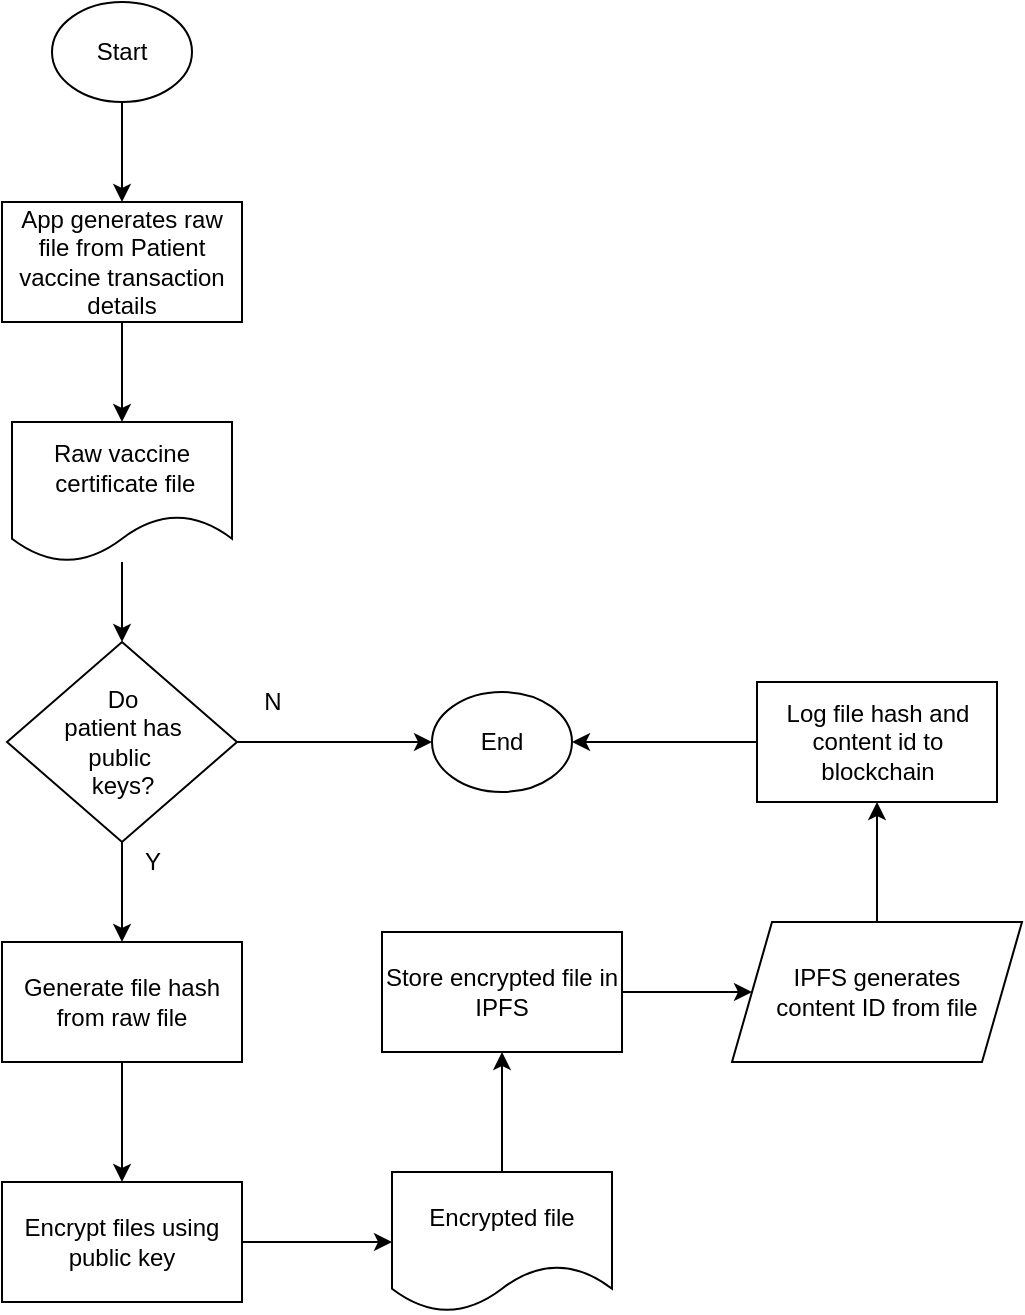 <mxfile version="17.4.5" type="device"><diagram id="o0j1yHbec-DYVS0Rd8QM" name="Page-1"><mxGraphModel dx="960" dy="553" grid="1" gridSize="10" guides="1" tooltips="1" connect="1" arrows="1" fold="1" page="1" pageScale="1" pageWidth="850" pageHeight="1100" math="0" shadow="0"><root><mxCell id="0"/><mxCell id="1" parent="0"/><mxCell id="2mTRyAT1gNRmJDLfIT5t-14" value="" style="edgeStyle=orthogonalEdgeStyle;rounded=0;orthogonalLoop=1;jettySize=auto;html=1;" edge="1" parent="1" source="2mTRyAT1gNRmJDLfIT5t-1" target="2mTRyAT1gNRmJDLfIT5t-4"><mxGeometry relative="1" as="geometry"/></mxCell><mxCell id="2mTRyAT1gNRmJDLfIT5t-1" value="Start" style="ellipse;whiteSpace=wrap;html=1;" vertex="1" parent="1"><mxGeometry x="130" y="100" width="70" height="50" as="geometry"/></mxCell><mxCell id="2mTRyAT1gNRmJDLfIT5t-25" value="" style="edgeStyle=orthogonalEdgeStyle;rounded=0;orthogonalLoop=1;jettySize=auto;html=1;" edge="1" parent="1" source="2mTRyAT1gNRmJDLfIT5t-2" target="2mTRyAT1gNRmJDLfIT5t-5"><mxGeometry relative="1" as="geometry"/></mxCell><mxCell id="2mTRyAT1gNRmJDLfIT5t-2" value="Raw vaccine&lt;br&gt;&amp;nbsp;certificate file" style="shape=document;whiteSpace=wrap;html=1;boundedLbl=1;size=0.333;" vertex="1" parent="1"><mxGeometry x="110" y="310" width="110" height="70" as="geometry"/></mxCell><mxCell id="2mTRyAT1gNRmJDLfIT5t-15" value="" style="edgeStyle=orthogonalEdgeStyle;rounded=0;orthogonalLoop=1;jettySize=auto;html=1;" edge="1" parent="1" source="2mTRyAT1gNRmJDLfIT5t-4" target="2mTRyAT1gNRmJDLfIT5t-2"><mxGeometry relative="1" as="geometry"/></mxCell><mxCell id="2mTRyAT1gNRmJDLfIT5t-4" value="&lt;span&gt;App generates raw file from Patient vaccine transaction details&lt;/span&gt;" style="rounded=0;whiteSpace=wrap;html=1;" vertex="1" parent="1"><mxGeometry x="105" y="200" width="120" height="60" as="geometry"/></mxCell><mxCell id="2mTRyAT1gNRmJDLfIT5t-17" value="" style="edgeStyle=orthogonalEdgeStyle;rounded=0;orthogonalLoop=1;jettySize=auto;html=1;" edge="1" parent="1" source="2mTRyAT1gNRmJDLfIT5t-5" target="2mTRyAT1gNRmJDLfIT5t-7"><mxGeometry relative="1" as="geometry"/></mxCell><mxCell id="2mTRyAT1gNRmJDLfIT5t-23" style="edgeStyle=orthogonalEdgeStyle;rounded=0;orthogonalLoop=1;jettySize=auto;html=1;entryX=0;entryY=0.5;entryDx=0;entryDy=0;" edge="1" parent="1" source="2mTRyAT1gNRmJDLfIT5t-5" target="2mTRyAT1gNRmJDLfIT5t-13"><mxGeometry relative="1" as="geometry"/></mxCell><mxCell id="2mTRyAT1gNRmJDLfIT5t-5" value="Do&lt;br&gt;patient has&lt;br&gt;public&amp;nbsp;&lt;br&gt;keys?" style="rhombus;whiteSpace=wrap;html=1;" vertex="1" parent="1"><mxGeometry x="107.5" y="420" width="115" height="100" as="geometry"/></mxCell><mxCell id="2mTRyAT1gNRmJDLfIT5t-18" value="" style="edgeStyle=orthogonalEdgeStyle;rounded=0;orthogonalLoop=1;jettySize=auto;html=1;" edge="1" parent="1" source="2mTRyAT1gNRmJDLfIT5t-7" target="2mTRyAT1gNRmJDLfIT5t-8"><mxGeometry relative="1" as="geometry"/></mxCell><mxCell id="2mTRyAT1gNRmJDLfIT5t-7" value="Generate file hash from raw file" style="rounded=0;whiteSpace=wrap;html=1;" vertex="1" parent="1"><mxGeometry x="105" y="570" width="120" height="60" as="geometry"/></mxCell><mxCell id="2mTRyAT1gNRmJDLfIT5t-19" value="" style="edgeStyle=orthogonalEdgeStyle;rounded=0;orthogonalLoop=1;jettySize=auto;html=1;" edge="1" parent="1" source="2mTRyAT1gNRmJDLfIT5t-8" target="2mTRyAT1gNRmJDLfIT5t-9"><mxGeometry relative="1" as="geometry"/></mxCell><mxCell id="2mTRyAT1gNRmJDLfIT5t-8" value="Encrypt files using public key" style="rounded=0;whiteSpace=wrap;html=1;" vertex="1" parent="1"><mxGeometry x="105" y="690" width="120" height="60" as="geometry"/></mxCell><mxCell id="2mTRyAT1gNRmJDLfIT5t-20" value="" style="edgeStyle=orthogonalEdgeStyle;rounded=0;orthogonalLoop=1;jettySize=auto;html=1;" edge="1" parent="1" source="2mTRyAT1gNRmJDLfIT5t-9" target="2mTRyAT1gNRmJDLfIT5t-10"><mxGeometry relative="1" as="geometry"/></mxCell><mxCell id="2mTRyAT1gNRmJDLfIT5t-9" value="Encrypted file" style="shape=document;whiteSpace=wrap;html=1;boundedLbl=1;size=0.333;" vertex="1" parent="1"><mxGeometry x="300" y="685" width="110" height="70" as="geometry"/></mxCell><mxCell id="2mTRyAT1gNRmJDLfIT5t-21" value="" style="edgeStyle=orthogonalEdgeStyle;rounded=0;orthogonalLoop=1;jettySize=auto;html=1;" edge="1" parent="1" source="2mTRyAT1gNRmJDLfIT5t-10" target="2mTRyAT1gNRmJDLfIT5t-11"><mxGeometry relative="1" as="geometry"/></mxCell><mxCell id="2mTRyAT1gNRmJDLfIT5t-10" value="Store encrypted file in IPFS" style="rounded=0;whiteSpace=wrap;html=1;" vertex="1" parent="1"><mxGeometry x="295" y="565" width="120" height="60" as="geometry"/></mxCell><mxCell id="2mTRyAT1gNRmJDLfIT5t-22" value="" style="edgeStyle=orthogonalEdgeStyle;rounded=0;orthogonalLoop=1;jettySize=auto;html=1;" edge="1" parent="1" source="2mTRyAT1gNRmJDLfIT5t-11" target="2mTRyAT1gNRmJDLfIT5t-12"><mxGeometry relative="1" as="geometry"/></mxCell><mxCell id="2mTRyAT1gNRmJDLfIT5t-11" value="IPFS generates&lt;br&gt;content ID from file" style="shape=parallelogram;perimeter=parallelogramPerimeter;whiteSpace=wrap;html=1;fixedSize=1;" vertex="1" parent="1"><mxGeometry x="470" y="560" width="145" height="70" as="geometry"/></mxCell><mxCell id="2mTRyAT1gNRmJDLfIT5t-24" value="" style="edgeStyle=orthogonalEdgeStyle;rounded=0;orthogonalLoop=1;jettySize=auto;html=1;" edge="1" parent="1" source="2mTRyAT1gNRmJDLfIT5t-12" target="2mTRyAT1gNRmJDLfIT5t-13"><mxGeometry relative="1" as="geometry"/></mxCell><mxCell id="2mTRyAT1gNRmJDLfIT5t-12" value="Log file hash and content id to blockchain" style="rounded=0;whiteSpace=wrap;html=1;" vertex="1" parent="1"><mxGeometry x="482.5" y="440" width="120" height="60" as="geometry"/></mxCell><mxCell id="2mTRyAT1gNRmJDLfIT5t-13" value="End" style="ellipse;whiteSpace=wrap;html=1;" vertex="1" parent="1"><mxGeometry x="320" y="445" width="70" height="50" as="geometry"/></mxCell><mxCell id="2mTRyAT1gNRmJDLfIT5t-26" value="N" style="text;html=1;align=center;verticalAlign=middle;resizable=0;points=[];autosize=1;strokeColor=none;fillColor=none;" vertex="1" parent="1"><mxGeometry x="230" y="440" width="20" height="20" as="geometry"/></mxCell><mxCell id="2mTRyAT1gNRmJDLfIT5t-27" value="Y" style="text;html=1;align=center;verticalAlign=middle;resizable=0;points=[];autosize=1;strokeColor=none;fillColor=none;" vertex="1" parent="1"><mxGeometry x="170" y="520" width="20" height="20" as="geometry"/></mxCell></root></mxGraphModel></diagram></mxfile>